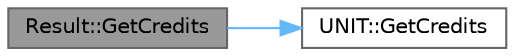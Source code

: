 digraph "Result::GetCredits"
{
 // LATEX_PDF_SIZE
  bgcolor="transparent";
  edge [fontname=Helvetica,fontsize=10,labelfontname=Helvetica,labelfontsize=10];
  node [fontname=Helvetica,fontsize=10,shape=box,height=0.2,width=0.4];
  rankdir="LR";
  Node1 [label="Result::GetCredits",height=0.2,width=0.4,color="gray40", fillcolor="grey60", style="filled", fontcolor="black",tooltip=" "];
  Node1 -> Node2 [color="steelblue1",style="solid"];
  Node2 [label="UNIT::GetCredits",height=0.2,width=0.4,color="grey40", fillcolor="white", style="filled",URL="$class_u_n_i_t.html#af7d094fb0ec415c8561933e4137fe29b",tooltip=" "];
}
